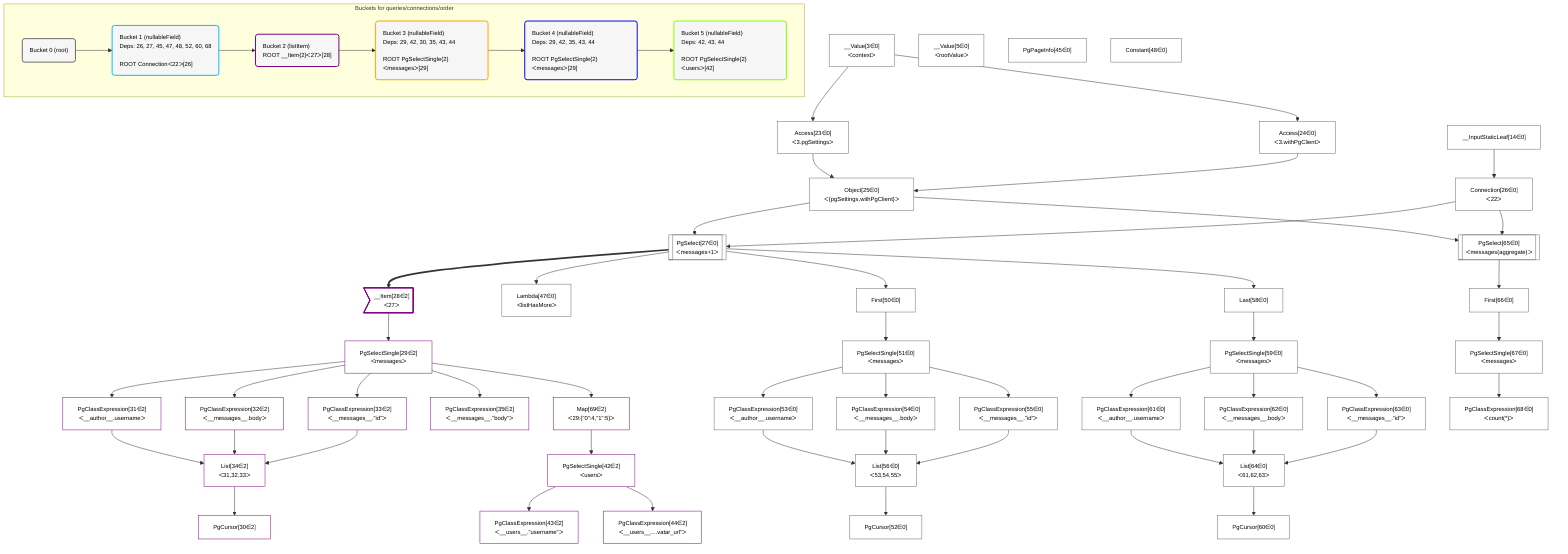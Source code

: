 %%{init: {'themeVariables': { 'fontSize': '12px'}}}%%
graph TD
    classDef path fill:#eee,stroke:#000,color:#000
    classDef plan fill:#fff,stroke-width:1px,color:#000
    classDef itemplan fill:#fff,stroke-width:2px,color:#000
    classDef sideeffectplan fill:#f00,stroke-width:2px,color:#000
    classDef bucket fill:#f6f6f6,color:#000,stroke-width:2px,text-align:left


    %% define steps
    __Value3["__Value[3∈0]<br />ᐸcontextᐳ"]:::plan
    __Value5["__Value[5∈0]<br />ᐸrootValueᐳ"]:::plan
    __InputStaticLeaf14["__InputStaticLeaf[14∈0]"]:::plan
    Access23["Access[23∈0]<br />ᐸ3.pgSettingsᐳ"]:::plan
    Access24["Access[24∈0]<br />ᐸ3.withPgClientᐳ"]:::plan
    Object25["Object[25∈0]<br />ᐸ{pgSettings,withPgClient}ᐳ"]:::plan
    Connection26["Connection[26∈0]<br />ᐸ22ᐳ"]:::plan
    PgSelect27[["PgSelect[27∈0]<br />ᐸmessages+1ᐳ"]]:::plan
    __Item28>"__Item[28∈2]<br />ᐸ27ᐳ"]:::itemplan
    PgSelectSingle29["PgSelectSingle[29∈2]<br />ᐸmessagesᐳ"]:::plan
    PgClassExpression31["PgClassExpression[31∈2]<br />ᐸ__author__.usernameᐳ"]:::plan
    PgClassExpression32["PgClassExpression[32∈2]<br />ᐸ__messages__.bodyᐳ"]:::plan
    PgClassExpression33["PgClassExpression[33∈2]<br />ᐸ__messages__.”id”ᐳ"]:::plan
    List34["List[34∈2]<br />ᐸ31,32,33ᐳ"]:::plan
    PgCursor30["PgCursor[30∈2]"]:::plan
    PgClassExpression35["PgClassExpression[35∈2]<br />ᐸ__messages__.”body”ᐳ"]:::plan
    Map69["Map[69∈2]<br />ᐸ29:{”0”:4,”1”:5}ᐳ"]:::plan
    PgSelectSingle42["PgSelectSingle[42∈2]<br />ᐸusersᐳ"]:::plan
    PgClassExpression43["PgClassExpression[43∈2]<br />ᐸ__users__.”username”ᐳ"]:::plan
    PgClassExpression44["PgClassExpression[44∈2]<br />ᐸ__users__....vatar_url”ᐳ"]:::plan
    PgPageInfo45["PgPageInfo[45∈0]"]:::plan
    Lambda47["Lambda[47∈0]<br />ᐸlistHasMoreᐳ"]:::plan
    Constant48["Constant[48∈0]"]:::plan
    First50["First[50∈0]"]:::plan
    PgSelectSingle51["PgSelectSingle[51∈0]<br />ᐸmessagesᐳ"]:::plan
    PgClassExpression53["PgClassExpression[53∈0]<br />ᐸ__author__.usernameᐳ"]:::plan
    PgClassExpression54["PgClassExpression[54∈0]<br />ᐸ__messages__.bodyᐳ"]:::plan
    PgClassExpression55["PgClassExpression[55∈0]<br />ᐸ__messages__.”id”ᐳ"]:::plan
    List56["List[56∈0]<br />ᐸ53,54,55ᐳ"]:::plan
    PgCursor52["PgCursor[52∈0]"]:::plan
    Last58["Last[58∈0]"]:::plan
    PgSelectSingle59["PgSelectSingle[59∈0]<br />ᐸmessagesᐳ"]:::plan
    PgClassExpression61["PgClassExpression[61∈0]<br />ᐸ__author__.usernameᐳ"]:::plan
    PgClassExpression62["PgClassExpression[62∈0]<br />ᐸ__messages__.bodyᐳ"]:::plan
    PgClassExpression63["PgClassExpression[63∈0]<br />ᐸ__messages__.”id”ᐳ"]:::plan
    List64["List[64∈0]<br />ᐸ61,62,63ᐳ"]:::plan
    PgCursor60["PgCursor[60∈0]"]:::plan
    PgSelect65[["PgSelect[65∈0]<br />ᐸmessages(aggregate)ᐳ"]]:::plan
    First66["First[66∈0]"]:::plan
    PgSelectSingle67["PgSelectSingle[67∈0]<br />ᐸmessagesᐳ"]:::plan
    PgClassExpression68["PgClassExpression[68∈0]<br />ᐸcount(*)ᐳ"]:::plan

    %% plan dependencies
    __Value3 --> Access23
    __Value3 --> Access24
    Access23 & Access24 --> Object25
    __InputStaticLeaf14 --> Connection26
    Object25 & Connection26 --> PgSelect27
    PgSelect27 ==> __Item28
    __Item28 --> PgSelectSingle29
    PgSelectSingle29 --> PgClassExpression31
    PgSelectSingle29 --> PgClassExpression32
    PgSelectSingle29 --> PgClassExpression33
    PgClassExpression31 & PgClassExpression32 & PgClassExpression33 --> List34
    List34 --> PgCursor30
    PgSelectSingle29 --> PgClassExpression35
    PgSelectSingle29 --> Map69
    Map69 --> PgSelectSingle42
    PgSelectSingle42 --> PgClassExpression43
    PgSelectSingle42 --> PgClassExpression44
    PgSelect27 --> Lambda47
    PgSelect27 --> First50
    First50 --> PgSelectSingle51
    PgSelectSingle51 --> PgClassExpression53
    PgSelectSingle51 --> PgClassExpression54
    PgSelectSingle51 --> PgClassExpression55
    PgClassExpression53 & PgClassExpression54 & PgClassExpression55 --> List56
    List56 --> PgCursor52
    PgSelect27 --> Last58
    Last58 --> PgSelectSingle59
    PgSelectSingle59 --> PgClassExpression61
    PgSelectSingle59 --> PgClassExpression62
    PgSelectSingle59 --> PgClassExpression63
    PgClassExpression61 & PgClassExpression62 & PgClassExpression63 --> List64
    List64 --> PgCursor60
    Object25 & Connection26 --> PgSelect65
    PgSelect65 --> First66
    First66 --> PgSelectSingle67
    PgSelectSingle67 --> PgClassExpression68

    subgraph "Buckets for queries/connections/order"
    Bucket0("Bucket 0 (root)"):::bucket
    classDef bucket0 stroke:#696969
    class Bucket0,__Value3,__Value5,__InputStaticLeaf14,Access23,Access24,Object25,Connection26,PgSelect27,PgPageInfo45,Lambda47,Constant48,First50,PgSelectSingle51,PgCursor52,PgClassExpression53,PgClassExpression54,PgClassExpression55,List56,Last58,PgSelectSingle59,PgCursor60,PgClassExpression61,PgClassExpression62,PgClassExpression63,List64,PgSelect65,First66,PgSelectSingle67,PgClassExpression68 bucket0
    Bucket1("Bucket 1 (nullableField)<br />Deps: 26, 27, 45, 47, 48, 52, 60, 68<br /><br />ROOT Connectionᐸ22ᐳ[26]"):::bucket
    classDef bucket1 stroke:#00bfff
    class Bucket1 bucket1
    Bucket2("Bucket 2 (listItem)<br />ROOT __Item{2}ᐸ27ᐳ[28]"):::bucket
    classDef bucket2 stroke:#7f007f
    class Bucket2,__Item28,PgSelectSingle29,PgCursor30,PgClassExpression31,PgClassExpression32,PgClassExpression33,List34,PgClassExpression35,PgSelectSingle42,PgClassExpression43,PgClassExpression44,Map69 bucket2
    Bucket3("Bucket 3 (nullableField)<br />Deps: 29, 42, 30, 35, 43, 44<br /><br />ROOT PgSelectSingle{2}ᐸmessagesᐳ[29]"):::bucket
    classDef bucket3 stroke:#ffa500
    class Bucket3 bucket3
    Bucket4("Bucket 4 (nullableField)<br />Deps: 29, 42, 35, 43, 44<br /><br />ROOT PgSelectSingle{2}ᐸmessagesᐳ[29]"):::bucket
    classDef bucket4 stroke:#0000ff
    class Bucket4 bucket4
    Bucket5("Bucket 5 (nullableField)<br />Deps: 42, 43, 44<br /><br />ROOT PgSelectSingle{2}ᐸusersᐳ[42]"):::bucket
    classDef bucket5 stroke:#7fff00
    class Bucket5 bucket5
    Bucket0 --> Bucket1
    Bucket1 --> Bucket2
    Bucket2 --> Bucket3
    Bucket3 --> Bucket4
    Bucket4 --> Bucket5
    end